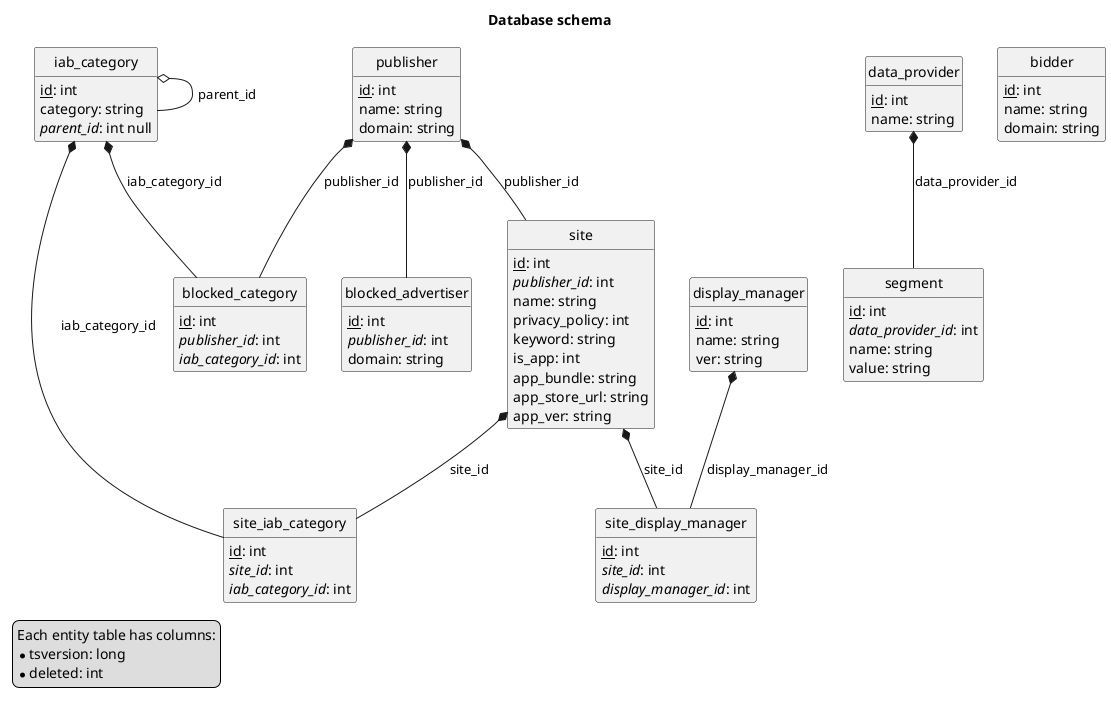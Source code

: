 @startuml
!define table(x) class x
!define primary_key(x) <u>x</u>
!define foreign_key(x) //x//
!define composition(a,b,c) a *--b:c
!define aggregation(a,b,c) a o--b:c
hide methods
hide stereotypes
hide circle

title Database schema

legend left
    Each entity table has columns:
    *tsversion: long
    *deleted: int
endlegend

table(publisher) {
    primary_key(id): int
    name: string
    domain: string
}

table(blocked_advertiser) {
    primary_key(id): int
    foreign_key(publisher_id): int
    domain: string
}
composition(publisher, blocked_advertiser, publisher_id)

table(blocked_category) {
    primary_key(id): int
    foreign_key(publisher_id): int
    foreign_key(iab_category_id): int
}
composition(iab_category, blocked_category, iab_category_id)
composition(publisher, blocked_category, publisher_id)

table(iab_category) {
    primary_key(id): int
    category: string
    foreign_key(parent_id): int null
}
aggregation(iab_category, iab_category, parent_id)

table(site) {
    primary_key(id): int
    foreign_key(publisher_id): int
    name: string
    privacy_policy: int
    keyword: string
    is_app: int
    app_bundle: string
    app_store_url: string
    app_ver: string
}
composition(publisher, site, publisher_id)

table(site_iab_category) {
    primary_key(id): int
    foreign_key(site_id): int
    foreign_key(iab_category_id): int
}
composition(site, site_iab_category, site_id)
composition(iab_category, site_iab_category, iab_category_id)

table(display_manager) {
    primary_key(id): int
    name: string
    ver: string
}

table(site_display_manager) {
    primary_key(id): int
    foreign_key(site_id): int
    foreign_key(display_manager_id): int
}
composition(site, site_display_manager, site_id)
composition(display_manager, site_display_manager, display_manager_id)

table(segment) {
    primary_key(id): int
    foreign_key(data_provider_id): int
    name: string
    value: string
}
composition(data_provider, segment, data_provider_id)

table(data_provider) {
    primary_key(id): int
    name: string
}

table(bidder) {
    primary_key(id): int
    name: string
    domain: string
}

@enduml
